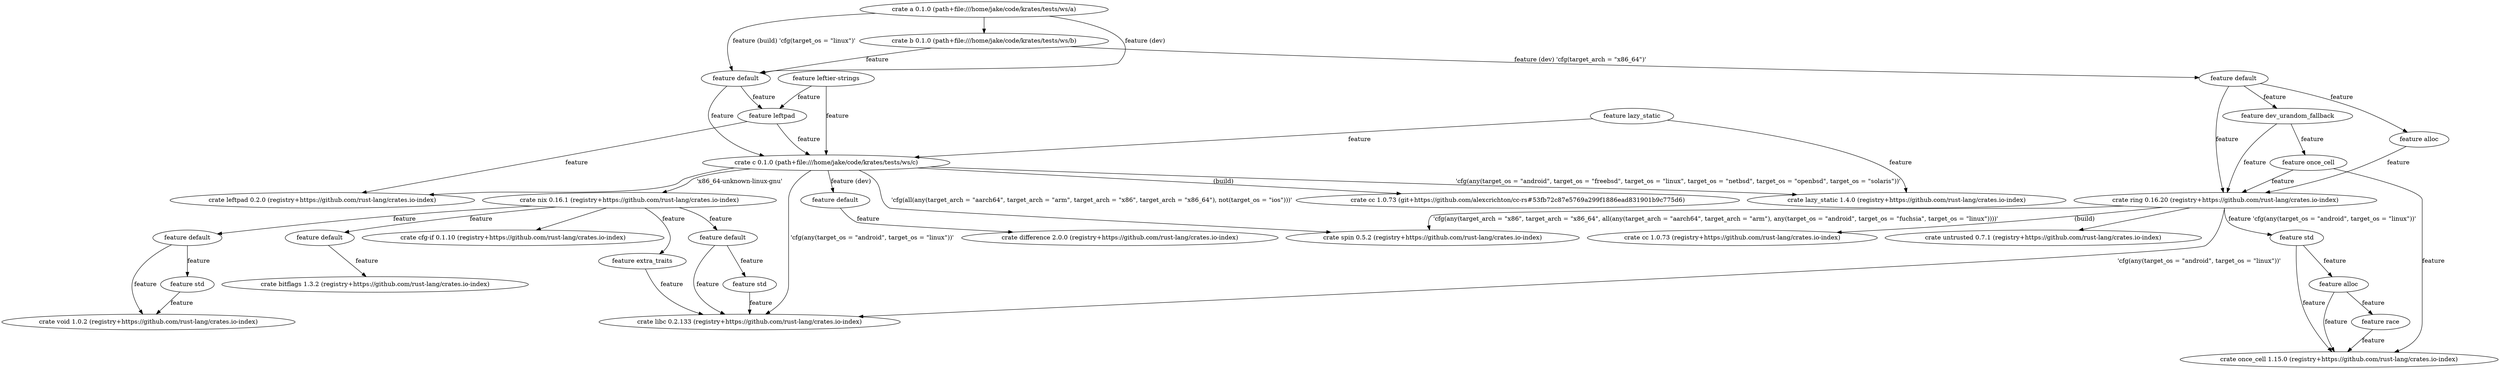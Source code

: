 digraph {
    0 [ label = "crate a 0.1.0 (path+file:///home/jake/code/krates/tests/ws/a)" ]
    1 [ label = "crate b 0.1.0 (path+file:///home/jake/code/krates/tests/ws/b)" ]
    2 [ label = "crate bitflags 1.3.2 (registry+https://github.com/rust-lang/crates.io-index)" ]
    3 [ label = "crate c 0.1.0 (path+file:///home/jake/code/krates/tests/ws/c)" ]
    4 [ label = "crate cc 1.0.73 (git+https://github.com/alexcrichton/cc-rs#53fb72c87e5769a299f1886ead831901b9c775d6)" ]
    5 [ label = "crate cc 1.0.73 (registry+https://github.com/rust-lang/crates.io-index)" ]
    6 [ label = "crate cfg-if 0.1.10 (registry+https://github.com/rust-lang/crates.io-index)" ]
    7 [ label = "crate difference 2.0.0 (registry+https://github.com/rust-lang/crates.io-index)" ]
    8 [ label = "crate lazy_static 1.4.0 (registry+https://github.com/rust-lang/crates.io-index)" ]
    9 [ label = "crate leftpad 0.2.0 (registry+https://github.com/rust-lang/crates.io-index)" ]
    10 [ label = "crate libc 0.2.133 (registry+https://github.com/rust-lang/crates.io-index)" ]
    11 [ label = "crate nix 0.16.1 (registry+https://github.com/rust-lang/crates.io-index)" ]
    12 [ label = "crate once_cell 1.15.0 (registry+https://github.com/rust-lang/crates.io-index)" ]
    13 [ label = "crate ring 0.16.20 (registry+https://github.com/rust-lang/crates.io-index)" ]
    14 [ label = "crate spin 0.5.2 (registry+https://github.com/rust-lang/crates.io-index)" ]
    15 [ label = "crate untrusted 0.7.1 (registry+https://github.com/rust-lang/crates.io-index)" ]
    16 [ label = "crate void 1.0.2 (registry+https://github.com/rust-lang/crates.io-index)" ]
    17 [ label = "feature default" ]
    18 [ label = "feature default" ]
    19 [ label = "feature default" ]
    20 [ label = "feature default" ]
    21 [ label = "feature default" ]
    22 [ label = "feature extra_traits" ]
    23 [ label = "feature default" ]
    24 [ label = "feature std" ]
    25 [ label = "feature alloc" ]
    26 [ label = "feature race" ]
    27 [ label = "feature std" ]
    28 [ label = "feature alloc" ]
    29 [ label = "feature dev_urandom_fallback" ]
    30 [ label = "feature once_cell" ]
    31 [ label = "feature leftpad" ]
    32 [ label = "feature leftier-strings" ]
    33 [ label = "feature lazy_static" ]
    34 [ label = "feature std" ]
    0 -> 1 [ label = "" ]
    0 -> 17 [ label = "feature (dev)" ]
    0 -> 17 [ label = "feature (build) 'cfg(target_os = \"linux\")'" ]
    1 -> 17 [ label = "feature" ]
    1 -> 18 [ label = "feature (dev) 'cfg(target_arch = \"x86_64\")'" ]
    3 -> 4 [ label = "(build)" ]
    3 -> 19 [ label = "feature (dev)" ]
    3 -> 8 [ label = " 'cfg(any(target_os = \"android\", target_os = \"freebsd\", target_os = \"linux\", target_os = \"netbsd\", target_os = \"openbsd\", target_os = \"solaris\"))'" ]
    3 -> 9 [ label = "" ]
    3 -> 10 [ label = " 'cfg(any(target_os = \"android\", target_os = \"linux\"))'" ]
    3 -> 11 [ label = " 'x86_64-unknown-linux-gnu'" ]
    3 -> 14 [ label = " 'cfg(all(any(target_arch = \"aarch64\", target_arch = \"arm\", target_arch = \"x86\", target_arch = \"x86_64\"), not(target_os = \"ios\")))'" ]
    11 -> 20 [ label = "feature" ]
    11 -> 6 [ label = "" ]
    11 -> 21 [ label = "feature" ]
    11 -> 22 [ label = "feature" ]
    11 -> 23 [ label = "feature" ]
    13 -> 5 [ label = "(build)" ]
    13 -> 10 [ label = " 'cfg(any(target_os = \"android\", target_os = \"linux\"))'" ]
    13 -> 24 [ label = "feature 'cfg(any(target_os = \"android\", target_os = \"linux\"))'" ]
    13 -> 14 [ label = " 'cfg(any(target_arch = \"x86\", target_arch = \"x86_64\", all(any(target_arch = \"aarch64\", target_arch = \"arm\"), any(target_os = \"android\", target_os = \"fuchsia\", target_os = \"linux\"))))'" ]
    13 -> 15 [ label = "" ]
    24 -> 12 [ label = "feature" ]
    24 -> 25 [ label = "feature" ]
    25 -> 12 [ label = "feature" ]
    25 -> 26 [ label = "feature" ]
    26 -> 12 [ label = "feature" ]
    20 -> 2 [ label = "feature" ]
    23 -> 16 [ label = "feature" ]
    23 -> 27 [ label = "feature" ]
    27 -> 16 [ label = "feature" ]
    18 -> 13 [ label = "feature" ]
    18 -> 28 [ label = "feature" ]
    18 -> 29 [ label = "feature" ]
    29 -> 13 [ label = "feature" ]
    29 -> 30 [ label = "feature" ]
    30 -> 13 [ label = "feature" ]
    30 -> 12 [ label = "feature" ]
    28 -> 13 [ label = "feature" ]
    31 -> 3 [ label = "feature" ]
    31 -> 9 [ label = "feature" ]
    32 -> 3 [ label = "feature" ]
    32 -> 31 [ label = "feature" ]
    33 -> 3 [ label = "feature" ]
    33 -> 8 [ label = "feature" ]
    17 -> 3 [ label = "feature" ]
    17 -> 31 [ label = "feature" ]
    22 -> 10 [ label = "feature" ]
    21 -> 10 [ label = "feature" ]
    21 -> 34 [ label = "feature" ]
    34 -> 10 [ label = "feature" ]
    19 -> 7 [ label = "feature" ]
}
